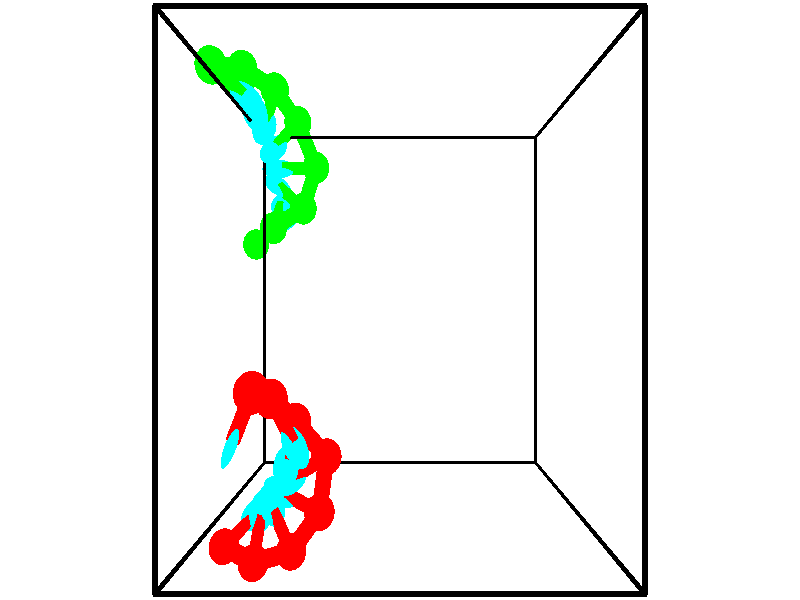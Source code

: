 // switches for output
#declare DRAW_BASES = 1; // possible values are 0, 1; only relevant for DNA ribbons
#declare DRAW_BASES_TYPE = 3; // possible values are 1, 2, 3; only relevant for DNA ribbons
#declare DRAW_FOG = 0; // set to 1 to enable fog

#include "colors.inc"

#include "transforms.inc"
background { rgb <1, 1, 1>}

#default {
   normal{
       ripples 0.25
       frequency 0.20
       turbulence 0.2
       lambda 5
   }
	finish {
		phong 0.1
		phong_size 40.
	}
}

// original window dimensions: 1024x640


// camera settings

camera {
	sky <-0, 1, 0>
	up <-0, 1, 0>
	right 1.6 * <1, 0, 0>
	location <2.5, 2.5, 11.1562>
	look_at <2.5, 2.5, 2.5>
	direction <0, 0, -8.6562>
	angle 67.0682
}


# declare cpy_camera_pos = <2.5, 2.5, 11.1562>;
# if (DRAW_FOG = 1)
fog {
	fog_type 2
	up vnormalize(cpy_camera_pos)
	color rgbt<1,1,1,0.3>
	distance 1e-5
	fog_alt 3e-3
	fog_offset 4
}
# end


// LIGHTS

# declare lum = 6;
global_settings {
	ambient_light rgb lum * <0.05, 0.05, 0.05>
	max_trace_level 15
}# declare cpy_direct_light_amount = 0.25;
light_source
{	1000 * <-1, -1, 1>,
	rgb lum * cpy_direct_light_amount
	parallel
}

light_source
{	1000 * <1, 1, -1>,
	rgb lum * cpy_direct_light_amount
	parallel
}

// strand 0

// nucleotide -1

// particle -1
sphere {
	<0.447700, 1.430360, 2.809025> 0.250000
	pigment { color rgbt <1,0,0,0> }
	no_shadow
}
cylinder {
	<0.271652, 1.074738, 2.758629>,  <0.166023, 0.861364, 2.728391>, 0.100000
	pigment { color rgbt <1,0,0,0> }
	no_shadow
}
cylinder {
	<0.271652, 1.074738, 2.758629>,  <0.447700, 1.430360, 2.809025>, 0.100000
	pigment { color rgbt <1,0,0,0> }
	no_shadow
}

// particle -1
sphere {
	<0.271652, 1.074738, 2.758629> 0.100000
	pigment { color rgbt <1,0,0,0> }
	no_shadow
}
sphere {
	0, 1
	scale<0.080000,0.200000,0.300000>
	matrix <-0.890425, 0.414006, 0.189058,
		-0.115923, 0.195394, -0.973850,
		-0.440121, -0.889056, -0.125991,
		0.139616, 0.808021, 2.720832>
	pigment { color rgbt <0,1,1,0> }
	no_shadow
}
cylinder {
	<0.563848, 1.267476, 2.116201>,  <0.447700, 1.430360, 2.809025>, 0.130000
	pigment { color rgbt <1,0,0,0> }
	no_shadow
}

// nucleotide -1

// particle -1
sphere {
	<0.563848, 1.267476, 2.116201> 0.250000
	pigment { color rgbt <1,0,0,0> }
	no_shadow
}
cylinder {
	<0.778946, 0.932144, 2.152054>,  <0.908005, 0.730945, 2.173565>, 0.100000
	pigment { color rgbt <1,0,0,0> }
	no_shadow
}
cylinder {
	<0.778946, 0.932144, 2.152054>,  <0.563848, 1.267476, 2.116201>, 0.100000
	pigment { color rgbt <1,0,0,0> }
	no_shadow
}

// particle -1
sphere {
	<0.778946, 0.932144, 2.152054> 0.100000
	pigment { color rgbt <1,0,0,0> }
	no_shadow
}
sphere {
	0, 1
	scale<0.080000,0.200000,0.300000>
	matrix <-0.640033, -0.475109, -0.603846,
		0.548807, 0.267348, -0.792046,
		0.537745, -0.838330, 0.089632,
		0.940269, 0.680645, 2.178943>
	pigment { color rgbt <0,1,1,0> }
	no_shadow
}
cylinder {
	<0.814258, 0.867536, 1.425380>,  <0.563848, 1.267476, 2.116201>, 0.130000
	pigment { color rgbt <1,0,0,0> }
	no_shadow
}

// nucleotide -1

// particle -1
sphere {
	<0.814258, 0.867536, 1.425380> 0.250000
	pigment { color rgbt <1,0,0,0> }
	no_shadow
}
cylinder {
	<0.781345, 0.584396, 1.706001>,  <0.761598, 0.414512, 1.874374>, 0.100000
	pigment { color rgbt <1,0,0,0> }
	no_shadow
}
cylinder {
	<0.781345, 0.584396, 1.706001>,  <0.814258, 0.867536, 1.425380>, 0.100000
	pigment { color rgbt <1,0,0,0> }
	no_shadow
}

// particle -1
sphere {
	<0.781345, 0.584396, 1.706001> 0.100000
	pigment { color rgbt <1,0,0,0> }
	no_shadow
}
sphere {
	0, 1
	scale<0.080000,0.200000,0.300000>
	matrix <-0.503621, -0.577915, -0.642169,
		0.859998, -0.406156, -0.308936,
		-0.082282, -0.707850, 0.701554,
		0.756661, 0.372041, 1.916467>
	pigment { color rgbt <0,1,1,0> }
	no_shadow
}
cylinder {
	<1.283913, 0.341253, 1.188554>,  <0.814258, 0.867536, 1.425380>, 0.130000
	pigment { color rgbt <1,0,0,0> }
	no_shadow
}

// nucleotide -1

// particle -1
sphere {
	<1.283913, 0.341253, 1.188554> 0.250000
	pigment { color rgbt <1,0,0,0> }
	no_shadow
}
cylinder {
	<0.975170, 0.220627, 1.412445>,  <0.789925, 0.148251, 1.546780>, 0.100000
	pigment { color rgbt <1,0,0,0> }
	no_shadow
}
cylinder {
	<0.975170, 0.220627, 1.412445>,  <1.283913, 0.341253, 1.188554>, 0.100000
	pigment { color rgbt <1,0,0,0> }
	no_shadow
}

// particle -1
sphere {
	<0.975170, 0.220627, 1.412445> 0.100000
	pigment { color rgbt <1,0,0,0> }
	no_shadow
}
sphere {
	0, 1
	scale<0.080000,0.200000,0.300000>
	matrix <-0.375565, -0.494097, -0.784104,
		0.513019, -0.815430, 0.268114,
		-0.771857, -0.301566, 0.559728,
		0.743613, 0.130157, 1.580363>
	pigment { color rgbt <0,1,1,0> }
	no_shadow
}
cylinder {
	<1.166983, -0.426189, 1.170964>,  <1.283913, 0.341253, 1.188554>, 0.130000
	pigment { color rgbt <1,0,0,0> }
	no_shadow
}

// nucleotide -1

// particle -1
sphere {
	<1.166983, -0.426189, 1.170964> 0.250000
	pigment { color rgbt <1,0,0,0> }
	no_shadow
}
cylinder {
	<0.819164, -0.244858, 1.249329>,  <0.610473, -0.136059, 1.296347>, 0.100000
	pigment { color rgbt <1,0,0,0> }
	no_shadow
}
cylinder {
	<0.819164, -0.244858, 1.249329>,  <1.166983, -0.426189, 1.170964>, 0.100000
	pigment { color rgbt <1,0,0,0> }
	no_shadow
}

// particle -1
sphere {
	<0.819164, -0.244858, 1.249329> 0.100000
	pigment { color rgbt <1,0,0,0> }
	no_shadow
}
sphere {
	0, 1
	scale<0.080000,0.200000,0.300000>
	matrix <-0.402113, -0.419633, -0.813765,
		-0.286689, -0.786387, 0.547179,
		-0.869549, 0.453326, 0.195912,
		0.558300, -0.108860, 1.308102>
	pigment { color rgbt <0,1,1,0> }
	no_shadow
}
cylinder {
	<0.688075, -0.984861, 1.118885>,  <1.166983, -0.426189, 1.170964>, 0.130000
	pigment { color rgbt <1,0,0,0> }
	no_shadow
}

// nucleotide -1

// particle -1
sphere {
	<0.688075, -0.984861, 1.118885> 0.250000
	pigment { color rgbt <1,0,0,0> }
	no_shadow
}
cylinder {
	<0.493420, -0.637711, 1.078934>,  <0.376627, -0.429420, 1.054963>, 0.100000
	pigment { color rgbt <1,0,0,0> }
	no_shadow
}
cylinder {
	<0.493420, -0.637711, 1.078934>,  <0.688075, -0.984861, 1.118885>, 0.100000
	pigment { color rgbt <1,0,0,0> }
	no_shadow
}

// particle -1
sphere {
	<0.493420, -0.637711, 1.078934> 0.100000
	pigment { color rgbt <1,0,0,0> }
	no_shadow
}
sphere {
	0, 1
	scale<0.080000,0.200000,0.300000>
	matrix <-0.421676, -0.333480, -0.843197,
		-0.765097, -0.368215, 0.528246,
		-0.486637, 0.867876, -0.099878,
		0.347428, -0.377348, 1.048970>
	pigment { color rgbt <0,1,1,0> }
	no_shadow
}
cylinder {
	<0.046933, -1.158242, 1.074899>,  <0.688075, -0.984861, 1.118885>, 0.130000
	pigment { color rgbt <1,0,0,0> }
	no_shadow
}

// nucleotide -1

// particle -1
sphere {
	<0.046933, -1.158242, 1.074899> 0.250000
	pigment { color rgbt <1,0,0,0> }
	no_shadow
}
cylinder {
	<0.085690, -0.798965, 0.903381>,  <0.108943, -0.583400, 0.800471>, 0.100000
	pigment { color rgbt <1,0,0,0> }
	no_shadow
}
cylinder {
	<0.085690, -0.798965, 0.903381>,  <0.046933, -1.158242, 1.074899>, 0.100000
	pigment { color rgbt <1,0,0,0> }
	no_shadow
}

// particle -1
sphere {
	<0.085690, -0.798965, 0.903381> 0.100000
	pigment { color rgbt <1,0,0,0> }
	no_shadow
}
sphere {
	0, 1
	scale<0.080000,0.200000,0.300000>
	matrix <-0.374358, -0.366298, -0.851870,
		-0.922208, 0.243061, 0.300754,
		0.096891, 0.898191, -0.428795,
		0.114757, -0.529508, 0.774743>
	pigment { color rgbt <0,1,1,0> }
	no_shadow
}
cylinder {
	<-0.534629, -1.039666, 0.760439>,  <0.046933, -1.158242, 1.074899>, 0.130000
	pigment { color rgbt <1,0,0,0> }
	no_shadow
}

// nucleotide -1

// particle -1
sphere {
	<-0.534629, -1.039666, 0.760439> 0.250000
	pigment { color rgbt <1,0,0,0> }
	no_shadow
}
cylinder {
	<-0.261086, -0.825394, 0.562294>,  <-0.096959, -0.696830, 0.443407>, 0.100000
	pigment { color rgbt <1,0,0,0> }
	no_shadow
}
cylinder {
	<-0.261086, -0.825394, 0.562294>,  <-0.534629, -1.039666, 0.760439>, 0.100000
	pigment { color rgbt <1,0,0,0> }
	no_shadow
}

// particle -1
sphere {
	<-0.261086, -0.825394, 0.562294> 0.100000
	pigment { color rgbt <1,0,0,0> }
	no_shadow
}
sphere {
	0, 1
	scale<0.080000,0.200000,0.300000>
	matrix <-0.333333, -0.374556, -0.865215,
		-0.649020, 0.756805, -0.077584,
		0.683859, 0.535680, -0.495362,
		-0.055928, -0.664690, 0.413685>
	pigment { color rgbt <0,1,1,0> }
	no_shadow
}
// strand 1

// nucleotide -1

// particle -1
sphere {
	<-0.354001, 3.418338, -0.820579> 0.250000
	pigment { color rgbt <0,1,0,0> }
	no_shadow
}
cylinder {
	<-0.043304, 3.635681, -0.947975>,  <0.143113, 3.766087, -1.024413>, 0.100000
	pigment { color rgbt <0,1,0,0> }
	no_shadow
}
cylinder {
	<-0.043304, 3.635681, -0.947975>,  <-0.354001, 3.418338, -0.820579>, 0.100000
	pigment { color rgbt <0,1,0,0> }
	no_shadow
}

// particle -1
sphere {
	<-0.043304, 3.635681, -0.947975> 0.100000
	pigment { color rgbt <0,1,0,0> }
	no_shadow
}
sphere {
	0, 1
	scale<0.080000,0.200000,0.300000>
	matrix <-0.230198, 0.715619, 0.659468,
		0.586245, -0.438920, 0.680930,
		0.776741, 0.543359, -0.318489,
		0.189718, 3.798689, -1.043522>
	pigment { color rgbt <0,1,1,0> }
	no_shadow
}
cylinder {
	<0.107880, 3.631441, -0.254317>,  <-0.354001, 3.418338, -0.820579>, 0.130000
	pigment { color rgbt <0,1,0,0> }
	no_shadow
}

// nucleotide -1

// particle -1
sphere {
	<0.107880, 3.631441, -0.254317> 0.250000
	pigment { color rgbt <0,1,0,0> }
	no_shadow
}
cylinder {
	<0.134583, 3.890793, -0.557671>,  <0.150604, 4.046404, -0.739683>, 0.100000
	pigment { color rgbt <0,1,0,0> }
	no_shadow
}
cylinder {
	<0.134583, 3.890793, -0.557671>,  <0.107880, 3.631441, -0.254317>, 0.100000
	pigment { color rgbt <0,1,0,0> }
	no_shadow
}

// particle -1
sphere {
	<0.134583, 3.890793, -0.557671> 0.100000
	pigment { color rgbt <0,1,0,0> }
	no_shadow
}
sphere {
	0, 1
	scale<0.080000,0.200000,0.300000>
	matrix <-0.015035, 0.760647, 0.648991,
		0.997656, -0.031923, 0.060527,
		0.066757, 0.648380, -0.758385,
		0.154610, 4.085307, -0.785186>
	pigment { color rgbt <0,1,1,0> }
	no_shadow
}
cylinder {
	<0.670946, 3.940118, -0.262899>,  <0.107880, 3.631441, -0.254317>, 0.130000
	pigment { color rgbt <0,1,0,0> }
	no_shadow
}

// nucleotide -1

// particle -1
sphere {
	<0.670946, 3.940118, -0.262899> 0.250000
	pigment { color rgbt <0,1,0,0> }
	no_shadow
}
cylinder {
	<0.368382, 4.167480, -0.392365>,  <0.186843, 4.303898, -0.470044>, 0.100000
	pigment { color rgbt <0,1,0,0> }
	no_shadow
}
cylinder {
	<0.368382, 4.167480, -0.392365>,  <0.670946, 3.940118, -0.262899>, 0.100000
	pigment { color rgbt <0,1,0,0> }
	no_shadow
}

// particle -1
sphere {
	<0.368382, 4.167480, -0.392365> 0.100000
	pigment { color rgbt <0,1,0,0> }
	no_shadow
}
sphere {
	0, 1
	scale<0.080000,0.200000,0.300000>
	matrix <0.250873, 0.709089, 0.658981,
		0.604075, 0.417261, -0.678960,
		-0.756410, 0.568407, -0.323663,
		0.141458, 4.338003, -0.489463>
	pigment { color rgbt <0,1,1,0> }
	no_shadow
}
cylinder {
	<0.900610, 4.602125, -0.348126>,  <0.670946, 3.940118, -0.262899>, 0.130000
	pigment { color rgbt <0,1,0,0> }
	no_shadow
}

// nucleotide -1

// particle -1
sphere {
	<0.900610, 4.602125, -0.348126> 0.250000
	pigment { color rgbt <0,1,0,0> }
	no_shadow
}
cylinder {
	<0.511381, 4.574417, -0.260185>,  <0.277844, 4.557793, -0.207421>, 0.100000
	pigment { color rgbt <0,1,0,0> }
	no_shadow
}
cylinder {
	<0.511381, 4.574417, -0.260185>,  <0.900610, 4.602125, -0.348126>, 0.100000
	pigment { color rgbt <0,1,0,0> }
	no_shadow
}

// particle -1
sphere {
	<0.511381, 4.574417, -0.260185> 0.100000
	pigment { color rgbt <0,1,0,0> }
	no_shadow
}
sphere {
	0, 1
	scale<0.080000,0.200000,0.300000>
	matrix <0.125226, 0.641897, 0.756496,
		-0.193523, 0.763656, -0.615937,
		-0.973071, -0.069268, 0.219851,
		0.219460, 4.553637, -0.194230>
	pigment { color rgbt <0,1,1,0> }
	no_shadow
}
cylinder {
	<0.582680, 5.277360, -0.174903>,  <0.900610, 4.602125, -0.348126>, 0.130000
	pigment { color rgbt <0,1,0,0> }
	no_shadow
}

// nucleotide -1

// particle -1
sphere {
	<0.582680, 5.277360, -0.174903> 0.250000
	pigment { color rgbt <0,1,0,0> }
	no_shadow
}
cylinder {
	<0.361834, 4.999313, 0.009262>,  <0.229326, 4.832485, 0.119761>, 0.100000
	pigment { color rgbt <0,1,0,0> }
	no_shadow
}
cylinder {
	<0.361834, 4.999313, 0.009262>,  <0.582680, 5.277360, -0.174903>, 0.100000
	pigment { color rgbt <0,1,0,0> }
	no_shadow
}

// particle -1
sphere {
	<0.361834, 4.999313, 0.009262> 0.100000
	pigment { color rgbt <0,1,0,0> }
	no_shadow
}
sphere {
	0, 1
	scale<0.080000,0.200000,0.300000>
	matrix <0.136559, 0.469359, 0.872384,
		-0.822508, 0.544531, -0.164216,
		-0.552116, -0.695118, 0.460412,
		0.196199, 4.790778, 0.147386>
	pigment { color rgbt <0,1,1,0> }
	no_shadow
}
cylinder {
	<0.242510, 5.659060, 0.272489>,  <0.582680, 5.277360, -0.174903>, 0.130000
	pigment { color rgbt <0,1,0,0> }
	no_shadow
}

// nucleotide -1

// particle -1
sphere {
	<0.242510, 5.659060, 0.272489> 0.250000
	pigment { color rgbt <0,1,0,0> }
	no_shadow
}
cylinder {
	<0.170782, 5.297592, 0.428040>,  <0.127745, 5.080711, 0.521370>, 0.100000
	pigment { color rgbt <0,1,0,0> }
	no_shadow
}
cylinder {
	<0.170782, 5.297592, 0.428040>,  <0.242510, 5.659060, 0.272489>, 0.100000
	pigment { color rgbt <0,1,0,0> }
	no_shadow
}

// particle -1
sphere {
	<0.170782, 5.297592, 0.428040> 0.100000
	pigment { color rgbt <0,1,0,0> }
	no_shadow
}
sphere {
	0, 1
	scale<0.080000,0.200000,0.300000>
	matrix <0.141320, 0.367523, 0.919215,
		-0.973588, 0.219790, 0.061802,
		-0.179320, -0.903670, 0.388877,
		0.116986, 5.026491, 0.544703>
	pigment { color rgbt <0,1,1,0> }
	no_shadow
}
cylinder {
	<-0.182949, 5.786975, 0.875465>,  <0.242510, 5.659060, 0.272489>, 0.130000
	pigment { color rgbt <0,1,0,0> }
	no_shadow
}

// nucleotide -1

// particle -1
sphere {
	<-0.182949, 5.786975, 0.875465> 0.250000
	pigment { color rgbt <0,1,0,0> }
	no_shadow
}
cylinder {
	<-0.047375, 5.415024, 0.932663>,  <0.033970, 5.191853, 0.966982>, 0.100000
	pigment { color rgbt <0,1,0,0> }
	no_shadow
}
cylinder {
	<-0.047375, 5.415024, 0.932663>,  <-0.182949, 5.786975, 0.875465>, 0.100000
	pigment { color rgbt <0,1,0,0> }
	no_shadow
}

// particle -1
sphere {
	<-0.047375, 5.415024, 0.932663> 0.100000
	pigment { color rgbt <0,1,0,0> }
	no_shadow
}
sphere {
	0, 1
	scale<0.080000,0.200000,0.300000>
	matrix <0.274172, 0.243020, 0.930468,
		-0.899974, -0.276163, 0.337315,
		0.338935, -0.929879, 0.142995,
		0.054306, 5.136060, 0.975562>
	pigment { color rgbt <0,1,1,0> }
	no_shadow
}
cylinder {
	<-0.524103, 5.631414, 1.503798>,  <-0.182949, 5.786975, 0.875465>, 0.130000
	pigment { color rgbt <0,1,0,0> }
	no_shadow
}

// nucleotide -1

// particle -1
sphere {
	<-0.524103, 5.631414, 1.503798> 0.250000
	pigment { color rgbt <0,1,0,0> }
	no_shadow
}
cylinder {
	<-0.208818, 5.390518, 1.453156>,  <-0.019648, 5.245980, 1.422770>, 0.100000
	pigment { color rgbt <0,1,0,0> }
	no_shadow
}
cylinder {
	<-0.208818, 5.390518, 1.453156>,  <-0.524103, 5.631414, 1.503798>, 0.100000
	pigment { color rgbt <0,1,0,0> }
	no_shadow
}

// particle -1
sphere {
	<-0.208818, 5.390518, 1.453156> 0.100000
	pigment { color rgbt <0,1,0,0> }
	no_shadow
}
sphere {
	0, 1
	scale<0.080000,0.200000,0.300000>
	matrix <0.345774, 0.263212, 0.900644,
		-0.509081, -0.753675, 0.415706,
		0.788211, -0.602241, -0.126605,
		0.027645, 5.209846, 1.415174>
	pigment { color rgbt <0,1,1,0> }
	no_shadow
}
// box output
cylinder {
	<0.000000, 0.000000, 0.000000>,  <5.000000, 0.000000, 0.000000>, 0.025000
	pigment { color rgbt <0,0,0,0> }
	no_shadow
}
cylinder {
	<0.000000, 0.000000, 0.000000>,  <0.000000, 5.000000, 0.000000>, 0.025000
	pigment { color rgbt <0,0,0,0> }
	no_shadow
}
cylinder {
	<0.000000, 0.000000, 0.000000>,  <0.000000, 0.000000, 5.000000>, 0.025000
	pigment { color rgbt <0,0,0,0> }
	no_shadow
}
cylinder {
	<5.000000, 5.000000, 5.000000>,  <0.000000, 5.000000, 5.000000>, 0.025000
	pigment { color rgbt <0,0,0,0> }
	no_shadow
}
cylinder {
	<5.000000, 5.000000, 5.000000>,  <5.000000, 0.000000, 5.000000>, 0.025000
	pigment { color rgbt <0,0,0,0> }
	no_shadow
}
cylinder {
	<5.000000, 5.000000, 5.000000>,  <5.000000, 5.000000, 0.000000>, 0.025000
	pigment { color rgbt <0,0,0,0> }
	no_shadow
}
cylinder {
	<0.000000, 0.000000, 5.000000>,  <0.000000, 5.000000, 5.000000>, 0.025000
	pigment { color rgbt <0,0,0,0> }
	no_shadow
}
cylinder {
	<0.000000, 0.000000, 5.000000>,  <5.000000, 0.000000, 5.000000>, 0.025000
	pigment { color rgbt <0,0,0,0> }
	no_shadow
}
cylinder {
	<5.000000, 5.000000, 0.000000>,  <0.000000, 5.000000, 0.000000>, 0.025000
	pigment { color rgbt <0,0,0,0> }
	no_shadow
}
cylinder {
	<5.000000, 5.000000, 0.000000>,  <5.000000, 0.000000, 0.000000>, 0.025000
	pigment { color rgbt <0,0,0,0> }
	no_shadow
}
cylinder {
	<5.000000, 0.000000, 5.000000>,  <5.000000, 0.000000, 0.000000>, 0.025000
	pigment { color rgbt <0,0,0,0> }
	no_shadow
}
cylinder {
	<0.000000, 5.000000, 0.000000>,  <0.000000, 5.000000, 5.000000>, 0.025000
	pigment { color rgbt <0,0,0,0> }
	no_shadow
}
// end of box output

